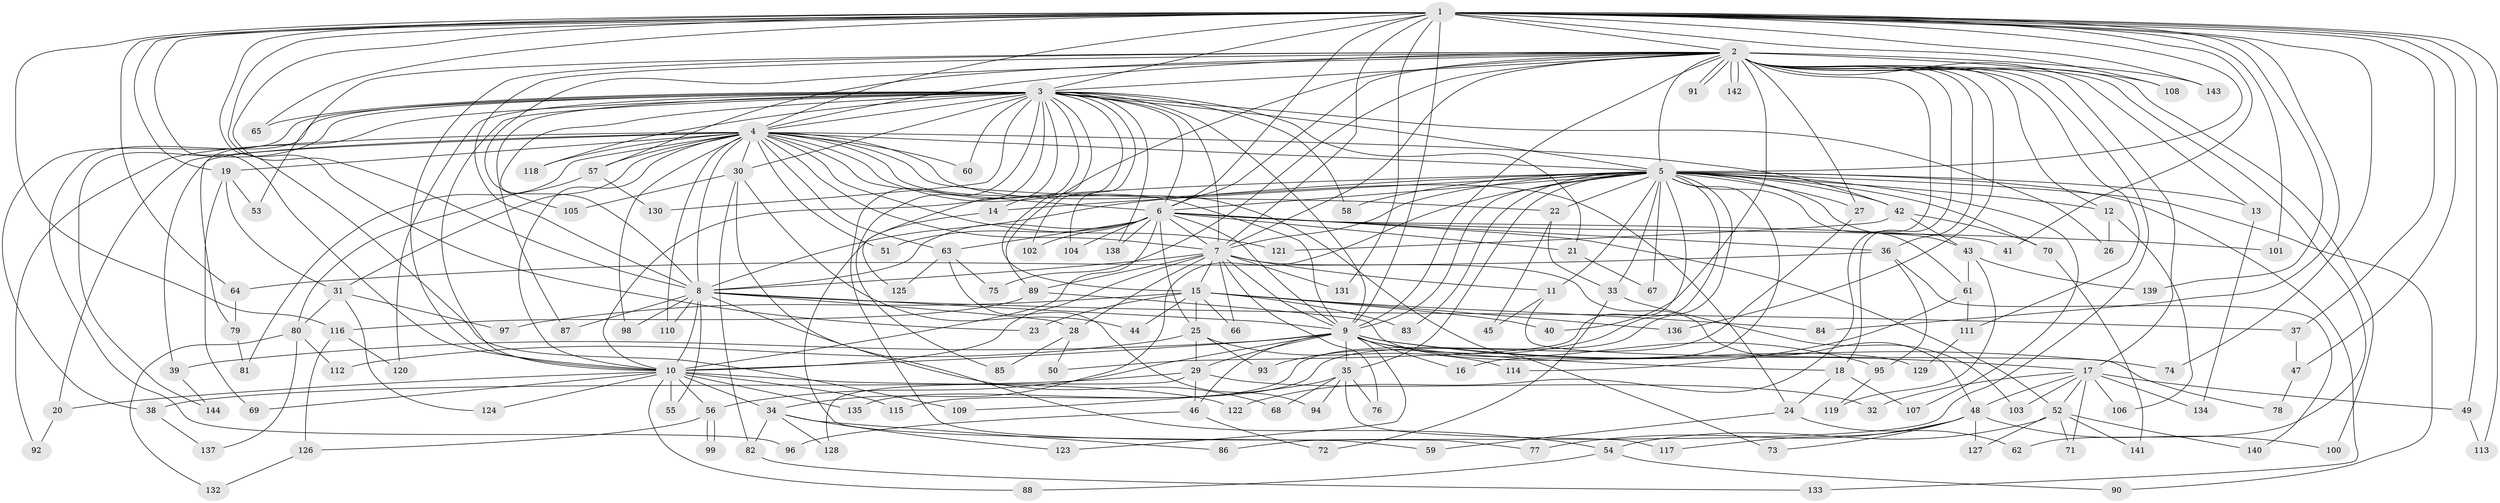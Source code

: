 // coarse degree distribution, {20: 0.016666666666666666, 5: 0.11666666666666667, 4: 0.15, 26: 0.03333333333333333, 17: 0.016666666666666666, 7: 0.05, 3: 0.06666666666666667, 2: 0.2833333333333333, 9: 0.016666666666666666, 6: 0.1, 12: 0.016666666666666666, 23: 0.016666666666666666, 28: 0.016666666666666666, 1: 0.03333333333333333, 10: 0.016666666666666666, 15: 0.016666666666666666, 14: 0.016666666666666666, 8: 0.016666666666666666}
// Generated by graph-tools (version 1.1) at 2025/36/03/04/25 23:36:31]
// undirected, 144 vertices, 313 edges
graph export_dot {
  node [color=gray90,style=filled];
  1;
  2;
  3;
  4;
  5;
  6;
  7;
  8;
  9;
  10;
  11;
  12;
  13;
  14;
  15;
  16;
  17;
  18;
  19;
  20;
  21;
  22;
  23;
  24;
  25;
  26;
  27;
  28;
  29;
  30;
  31;
  32;
  33;
  34;
  35;
  36;
  37;
  38;
  39;
  40;
  41;
  42;
  43;
  44;
  45;
  46;
  47;
  48;
  49;
  50;
  51;
  52;
  53;
  54;
  55;
  56;
  57;
  58;
  59;
  60;
  61;
  62;
  63;
  64;
  65;
  66;
  67;
  68;
  69;
  70;
  71;
  72;
  73;
  74;
  75;
  76;
  77;
  78;
  79;
  80;
  81;
  82;
  83;
  84;
  85;
  86;
  87;
  88;
  89;
  90;
  91;
  92;
  93;
  94;
  95;
  96;
  97;
  98;
  99;
  100;
  101;
  102;
  103;
  104;
  105;
  106;
  107;
  108;
  109;
  110;
  111;
  112;
  113;
  114;
  115;
  116;
  117;
  118;
  119;
  120;
  121;
  122;
  123;
  124;
  125;
  126;
  127;
  128;
  129;
  130;
  131;
  132;
  133;
  134;
  135;
  136;
  137;
  138;
  139;
  140;
  141;
  142;
  143;
  144;
  1 -- 2;
  1 -- 3;
  1 -- 4;
  1 -- 5;
  1 -- 6;
  1 -- 7;
  1 -- 8;
  1 -- 9;
  1 -- 10;
  1 -- 19;
  1 -- 23;
  1 -- 37;
  1 -- 41;
  1 -- 47;
  1 -- 49;
  1 -- 64;
  1 -- 65;
  1 -- 74;
  1 -- 84;
  1 -- 101;
  1 -- 108;
  1 -- 109;
  1 -- 113;
  1 -- 116;
  1 -- 131;
  1 -- 139;
  1 -- 143;
  2 -- 3;
  2 -- 4;
  2 -- 5;
  2 -- 6;
  2 -- 7;
  2 -- 8;
  2 -- 9;
  2 -- 10;
  2 -- 12;
  2 -- 13;
  2 -- 17;
  2 -- 18;
  2 -- 27;
  2 -- 36;
  2 -- 40;
  2 -- 53;
  2 -- 57;
  2 -- 62;
  2 -- 75;
  2 -- 86;
  2 -- 89;
  2 -- 91;
  2 -- 91;
  2 -- 100;
  2 -- 105;
  2 -- 108;
  2 -- 111;
  2 -- 122;
  2 -- 136;
  2 -- 142;
  2 -- 142;
  2 -- 143;
  3 -- 4;
  3 -- 5;
  3 -- 6;
  3 -- 7;
  3 -- 8;
  3 -- 9;
  3 -- 10;
  3 -- 14;
  3 -- 15;
  3 -- 21;
  3 -- 26;
  3 -- 30;
  3 -- 38;
  3 -- 58;
  3 -- 60;
  3 -- 65;
  3 -- 77;
  3 -- 79;
  3 -- 85;
  3 -- 87;
  3 -- 96;
  3 -- 102;
  3 -- 104;
  3 -- 118;
  3 -- 120;
  3 -- 125;
  3 -- 130;
  3 -- 138;
  3 -- 144;
  4 -- 5;
  4 -- 6;
  4 -- 7;
  4 -- 8;
  4 -- 9;
  4 -- 10;
  4 -- 19;
  4 -- 20;
  4 -- 22;
  4 -- 24;
  4 -- 30;
  4 -- 31;
  4 -- 39;
  4 -- 42;
  4 -- 51;
  4 -- 57;
  4 -- 60;
  4 -- 63;
  4 -- 73;
  4 -- 81;
  4 -- 92;
  4 -- 98;
  4 -- 110;
  4 -- 118;
  4 -- 121;
  5 -- 6;
  5 -- 7;
  5 -- 8;
  5 -- 9;
  5 -- 10;
  5 -- 11;
  5 -- 12;
  5 -- 13;
  5 -- 14;
  5 -- 16;
  5 -- 22;
  5 -- 27;
  5 -- 33;
  5 -- 34;
  5 -- 35;
  5 -- 42;
  5 -- 43;
  5 -- 50;
  5 -- 58;
  5 -- 61;
  5 -- 67;
  5 -- 70;
  5 -- 83;
  5 -- 90;
  5 -- 93;
  5 -- 107;
  5 -- 133;
  5 -- 135;
  6 -- 7;
  6 -- 8;
  6 -- 9;
  6 -- 10;
  6 -- 21;
  6 -- 25;
  6 -- 36;
  6 -- 41;
  6 -- 51;
  6 -- 52;
  6 -- 63;
  6 -- 101;
  6 -- 102;
  6 -- 104;
  6 -- 138;
  7 -- 8;
  7 -- 9;
  7 -- 10;
  7 -- 11;
  7 -- 15;
  7 -- 28;
  7 -- 48;
  7 -- 66;
  7 -- 76;
  7 -- 89;
  7 -- 131;
  8 -- 9;
  8 -- 10;
  8 -- 28;
  8 -- 37;
  8 -- 55;
  8 -- 68;
  8 -- 87;
  8 -- 98;
  8 -- 110;
  9 -- 10;
  9 -- 16;
  9 -- 17;
  9 -- 18;
  9 -- 29;
  9 -- 35;
  9 -- 39;
  9 -- 46;
  9 -- 56;
  9 -- 74;
  9 -- 95;
  9 -- 123;
  10 -- 20;
  10 -- 34;
  10 -- 55;
  10 -- 56;
  10 -- 69;
  10 -- 88;
  10 -- 115;
  10 -- 122;
  10 -- 124;
  10 -- 135;
  11 -- 45;
  11 -- 78;
  12 -- 26;
  12 -- 106;
  13 -- 134;
  14 -- 59;
  15 -- 23;
  15 -- 25;
  15 -- 40;
  15 -- 44;
  15 -- 66;
  15 -- 83;
  15 -- 84;
  15 -- 97;
  15 -- 136;
  17 -- 32;
  17 -- 48;
  17 -- 49;
  17 -- 52;
  17 -- 71;
  17 -- 103;
  17 -- 106;
  17 -- 134;
  18 -- 24;
  18 -- 107;
  19 -- 31;
  19 -- 53;
  19 -- 69;
  20 -- 92;
  21 -- 67;
  22 -- 33;
  22 -- 45;
  24 -- 59;
  24 -- 62;
  25 -- 29;
  25 -- 93;
  25 -- 112;
  25 -- 114;
  27 -- 115;
  28 -- 50;
  28 -- 85;
  29 -- 32;
  29 -- 38;
  29 -- 46;
  29 -- 128;
  30 -- 44;
  30 -- 54;
  30 -- 82;
  30 -- 105;
  31 -- 80;
  31 -- 97;
  31 -- 124;
  33 -- 72;
  33 -- 103;
  34 -- 82;
  34 -- 86;
  34 -- 123;
  34 -- 128;
  35 -- 68;
  35 -- 76;
  35 -- 94;
  35 -- 109;
  35 -- 117;
  36 -- 64;
  36 -- 95;
  36 -- 140;
  37 -- 47;
  38 -- 137;
  39 -- 144;
  42 -- 43;
  42 -- 70;
  42 -- 121;
  43 -- 61;
  43 -- 119;
  43 -- 139;
  46 -- 72;
  46 -- 96;
  47 -- 78;
  48 -- 73;
  48 -- 77;
  48 -- 100;
  48 -- 117;
  48 -- 127;
  49 -- 113;
  52 -- 54;
  52 -- 71;
  52 -- 127;
  52 -- 140;
  52 -- 141;
  54 -- 88;
  54 -- 90;
  56 -- 99;
  56 -- 99;
  56 -- 126;
  57 -- 80;
  57 -- 130;
  61 -- 111;
  61 -- 114;
  63 -- 75;
  63 -- 94;
  63 -- 125;
  64 -- 79;
  70 -- 141;
  79 -- 81;
  80 -- 112;
  80 -- 132;
  80 -- 137;
  82 -- 133;
  89 -- 116;
  89 -- 129;
  95 -- 119;
  111 -- 129;
  116 -- 120;
  116 -- 126;
  126 -- 132;
}
